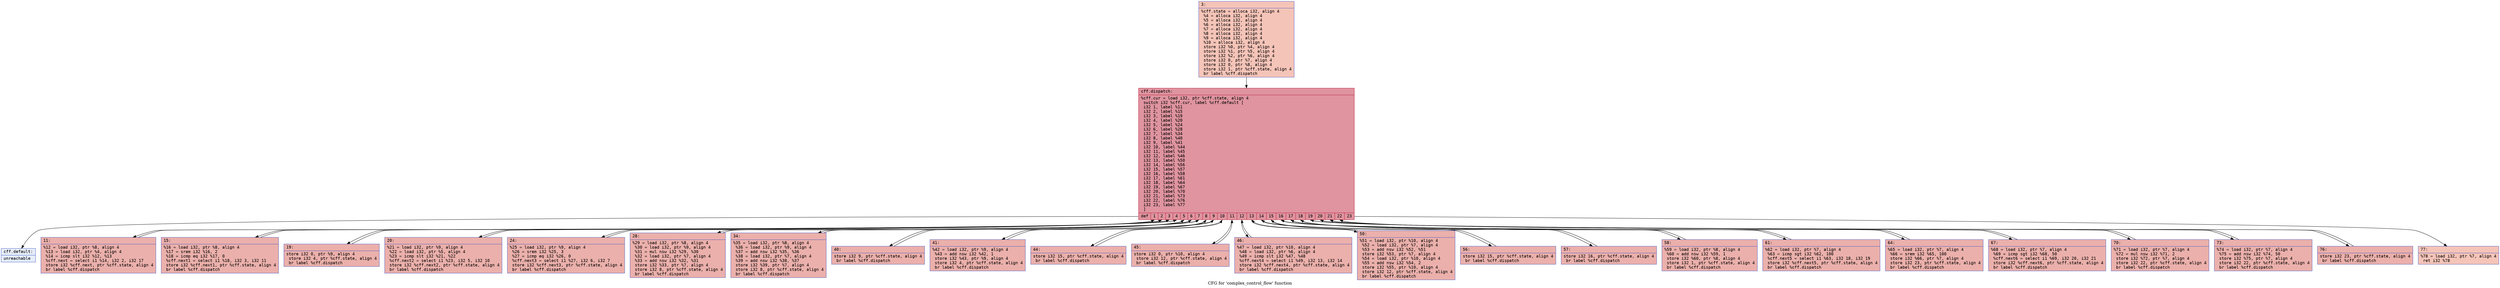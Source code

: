 digraph "CFG for 'complex_control_flow' function" {
	label="CFG for 'complex_control_flow' function";

	Node0x579863474420 [shape=record,color="#3d50c3ff", style=filled, fillcolor="#e97a5f70" fontname="Courier",label="{3:\l|  %cff.state = alloca i32, align 4\l  %4 = alloca i32, align 4\l  %5 = alloca i32, align 4\l  %6 = alloca i32, align 4\l  %7 = alloca i32, align 4\l  %8 = alloca i32, align 4\l  %9 = alloca i32, align 4\l  %10 = alloca i32, align 4\l  store i32 %0, ptr %4, align 4\l  store i32 %1, ptr %5, align 4\l  store i32 %2, ptr %6, align 4\l  store i32 0, ptr %7, align 4\l  store i32 0, ptr %8, align 4\l  store i32 1, ptr %cff.state, align 4\l  br label %cff.dispatch\l}"];
	Node0x579863474420 -> Node0x57986348a0d0;
	Node0x579863474550 [shape=record,color="#3d50c3ff", style=filled, fillcolor="#d24b4070" fontname="Courier",label="{11:\l|  %12 = load i32, ptr %8, align 4\l  %13 = load i32, ptr %4, align 4\l  %14 = icmp slt i32 %12, %13\l  %cff.next = select i1 %14, i32 2, i32 17\l  store i32 %cff.next, ptr %cff.state, align 4\l  br label %cff.dispatch\l}"];
	Node0x579863474550 -> Node0x57986348a0d0;
	Node0x579863477930 [shape=record,color="#3d50c3ff", style=filled, fillcolor="#d24b4070" fontname="Courier",label="{15:\l|  %16 = load i32, ptr %8, align 4\l  %17 = srem i32 %16, 2\l  %18 = icmp eq i32 %17, 0\l  %cff.next1 = select i1 %18, i32 3, i32 11\l  store i32 %cff.next1, ptr %cff.state, align 4\l  br label %cff.dispatch\l}"];
	Node0x579863477930 -> Node0x57986348a0d0;
	Node0x5798634781a0 [shape=record,color="#3d50c3ff", style=filled, fillcolor="#d24b4070" fontname="Courier",label="{19:\l|  store i32 0, ptr %9, align 4\l  store i32 4, ptr %cff.state, align 4\l  br label %cff.dispatch\l}"];
	Node0x5798634781a0 -> Node0x57986348a0d0;
	Node0x5798634783f0 [shape=record,color="#3d50c3ff", style=filled, fillcolor="#d24b4070" fontname="Courier",label="{20:\l|  %21 = load i32, ptr %9, align 4\l  %22 = load i32, ptr %5, align 4\l  %23 = icmp slt i32 %21, %22\l  %cff.next2 = select i1 %23, i32 5, i32 10\l  store i32 %cff.next2, ptr %cff.state, align 4\l  br label %cff.dispatch\l}"];
	Node0x5798634783f0 -> Node0x57986348a0d0;
	Node0x5798634785c0 [shape=record,color="#3d50c3ff", style=filled, fillcolor="#d24b4070" fontname="Courier",label="{24:\l|  %25 = load i32, ptr %9, align 4\l  %26 = srem i32 %25, 3\l  %27 = icmp eq i32 %26, 0\l  %cff.next3 = select i1 %27, i32 6, i32 7\l  store i32 %cff.next3, ptr %cff.state, align 4\l  br label %cff.dispatch\l}"];
	Node0x5798634785c0 -> Node0x57986348a0d0;
	Node0x579863478820 [shape=record,color="#3d50c3ff", style=filled, fillcolor="#d24b4070" fontname="Courier",label="{28:\l|  %29 = load i32, ptr %8, align 4\l  %30 = load i32, ptr %9, align 4\l  %31 = mul nsw i32 %29, %30\l  %32 = load i32, ptr %7, align 4\l  %33 = add nsw i32 %32, %31\l  store i32 %33, ptr %7, align 4\l  store i32 8, ptr %cff.state, align 4\l  br label %cff.dispatch\l}"];
	Node0x579863478820 -> Node0x57986348a0d0;
	Node0x579863478880 [shape=record,color="#3d50c3ff", style=filled, fillcolor="#d24b4070" fontname="Courier",label="{34:\l|  %35 = load i32, ptr %8, align 4\l  %36 = load i32, ptr %9, align 4\l  %37 = add nsw i32 %35, %36\l  %38 = load i32, ptr %7, align 4\l  %39 = add nsw i32 %38, %37\l  store i32 %39, ptr %7, align 4\l  store i32 8, ptr %cff.state, align 4\l  br label %cff.dispatch\l}"];
	Node0x579863478880 -> Node0x57986348a0d0;
	Node0x579863478c80 [shape=record,color="#3d50c3ff", style=filled, fillcolor="#d24b4070" fontname="Courier",label="{40:\l|  store i32 9, ptr %cff.state, align 4\l  br label %cff.dispatch\l}"];
	Node0x579863478c80 -> Node0x57986348a0d0;
	Node0x579863479100 [shape=record,color="#3d50c3ff", style=filled, fillcolor="#d24b4070" fontname="Courier",label="{41:\l|  %42 = load i32, ptr %9, align 4\l  %43 = add nsw i32 %42, 1\l  store i32 %43, ptr %9, align 4\l  store i32 4, ptr %cff.state, align 4\l  br label %cff.dispatch\l}"];
	Node0x579863479100 -> Node0x57986348a0d0;
	Node0x579863478620 [shape=record,color="#3d50c3ff", style=filled, fillcolor="#d24b4070" fontname="Courier",label="{44:\l|  store i32 15, ptr %cff.state, align 4\l  br label %cff.dispatch\l}"];
	Node0x579863478620 -> Node0x57986348a0d0;
	Node0x579863478200 [shape=record,color="#3d50c3ff", style=filled, fillcolor="#d24b4070" fontname="Courier",label="{45:\l|  store i32 0, ptr %10, align 4\l  store i32 12, ptr %cff.state, align 4\l  br label %cff.dispatch\l}"];
	Node0x579863478200 -> Node0x57986348a0d0;
	Node0x57986347a030 [shape=record,color="#3d50c3ff", style=filled, fillcolor="#d24b4070" fontname="Courier",label="{46:\l|  %47 = load i32, ptr %10, align 4\l  %48 = load i32, ptr %6, align 4\l  %49 = icmp slt i32 %47, %48\l  %cff.next4 = select i1 %49, i32 13, i32 14\l  store i32 %cff.next4, ptr %cff.state, align 4\l  br label %cff.dispatch\l}"];
	Node0x57986347a030 -> Node0x57986348a0d0;
	Node0x57986347aaa0 [shape=record,color="#3d50c3ff", style=filled, fillcolor="#d24b4070" fontname="Courier",label="{50:\l|  %51 = load i32, ptr %10, align 4\l  %52 = load i32, ptr %7, align 4\l  %53 = add nsw i32 %52, %51\l  store i32 %53, ptr %7, align 4\l  %54 = load i32, ptr %10, align 4\l  %55 = add nsw i32 %54, 2\l  store i32 %55, ptr %10, align 4\l  store i32 12, ptr %cff.state, align 4\l  br label %cff.dispatch\l}"];
	Node0x57986347aaa0 -> Node0x57986348a0d0;
	Node0x57986347ab00 [shape=record,color="#3d50c3ff", style=filled, fillcolor="#d24b4070" fontname="Courier",label="{56:\l|  store i32 15, ptr %cff.state, align 4\l  br label %cff.dispatch\l}"];
	Node0x57986347ab00 -> Node0x57986348a0d0;
	Node0x579863479ec0 [shape=record,color="#3d50c3ff", style=filled, fillcolor="#d24b4070" fontname="Courier",label="{57:\l|  store i32 16, ptr %cff.state, align 4\l  br label %cff.dispatch\l}"];
	Node0x579863479ec0 -> Node0x57986348a0d0;
	Node0x57986347b210 [shape=record,color="#3d50c3ff", style=filled, fillcolor="#d24b4070" fontname="Courier",label="{58:\l|  %59 = load i32, ptr %8, align 4\l  %60 = add nsw i32 %59, 1\l  store i32 %60, ptr %8, align 4\l  store i32 1, ptr %cff.state, align 4\l  br label %cff.dispatch\l}"];
	Node0x57986347b210 -> Node0x57986348a0d0;
	Node0x579863477990 [shape=record,color="#3d50c3ff", style=filled, fillcolor="#d24b4070" fontname="Courier",label="{61:\l|  %62 = load i32, ptr %7, align 4\l  %63 = icmp sgt i32 %62, 100\l  %cff.next5 = select i1 %63, i32 18, i32 19\l  store i32 %cff.next5, ptr %cff.state, align 4\l  br label %cff.dispatch\l}"];
	Node0x579863477990 -> Node0x57986348a0d0;
	Node0x57986347b700 [shape=record,color="#3d50c3ff", style=filled, fillcolor="#d24b4070" fontname="Courier",label="{64:\l|  %65 = load i32, ptr %7, align 4\l  %66 = srem i32 %65, 100\l  store i32 %66, ptr %7, align 4\l  store i32 23, ptr %cff.state, align 4\l  br label %cff.dispatch\l}"];
	Node0x57986347b700 -> Node0x57986348a0d0;
	Node0x57986347b760 [shape=record,color="#3d50c3ff", style=filled, fillcolor="#d24b4070" fontname="Courier",label="{67:\l|  %68 = load i32, ptr %7, align 4\l  %69 = icmp sgt i32 %68, 50\l  %cff.next6 = select i1 %69, i32 20, i32 21\l  store i32 %cff.next6, ptr %cff.state, align 4\l  br label %cff.dispatch\l}"];
	Node0x57986347b760 -> Node0x57986348a0d0;
	Node0x57986347bc70 [shape=record,color="#3d50c3ff", style=filled, fillcolor="#d24b4070" fontname="Courier",label="{70:\l|  %71 = load i32, ptr %7, align 4\l  %72 = mul nsw i32 %71, 2\l  store i32 %72, ptr %7, align 4\l  store i32 22, ptr %cff.state, align 4\l  br label %cff.dispatch\l}"];
	Node0x57986347bc70 -> Node0x57986348a0d0;
	Node0x57986347bcd0 [shape=record,color="#3d50c3ff", style=filled, fillcolor="#d24b4070" fontname="Courier",label="{73:\l|  %74 = load i32, ptr %7, align 4\l  %75 = add nsw i32 %74, 50\l  store i32 %75, ptr %7, align 4\l  store i32 22, ptr %cff.state, align 4\l  br label %cff.dispatch\l}"];
	Node0x57986347bcd0 -> Node0x57986348a0d0;
	Node0x57986347bfd0 [shape=record,color="#3d50c3ff", style=filled, fillcolor="#d24b4070" fontname="Courier",label="{76:\l|  store i32 23, ptr %cff.state, align 4\l  br label %cff.dispatch\l}"];
	Node0x57986347bfd0 -> Node0x57986348a0d0;
	Node0x57986347ba60 [shape=record,color="#3d50c3ff", style=filled, fillcolor="#e97a5f70" fontname="Courier",label="{77:\l|  %78 = load i32, ptr %7, align 4\l  ret i32 %78\l}"];
	Node0x57986348a0d0 [shape=record,color="#b70d28ff", style=filled, fillcolor="#b70d2870" fontname="Courier",label="{cff.dispatch:\l|  %cff.cur = load i32, ptr %cff.state, align 4\l  switch i32 %cff.cur, label %cff.default [\l    i32 1, label %11\l    i32 2, label %15\l    i32 3, label %19\l    i32 4, label %20\l    i32 5, label %24\l    i32 6, label %28\l    i32 7, label %34\l    i32 8, label %40\l    i32 9, label %41\l    i32 10, label %44\l    i32 11, label %45\l    i32 12, label %46\l    i32 13, label %50\l    i32 14, label %56\l    i32 15, label %57\l    i32 16, label %58\l    i32 17, label %61\l    i32 18, label %64\l    i32 19, label %67\l    i32 20, label %70\l    i32 21, label %73\l    i32 22, label %76\l    i32 23, label %77\l  ]\l|{<s0>def|<s1>1|<s2>2|<s3>3|<s4>4|<s5>5|<s6>6|<s7>7|<s8>8|<s9>9|<s10>10|<s11>11|<s12>12|<s13>13|<s14>14|<s15>15|<s16>16|<s17>17|<s18>18|<s19>19|<s20>20|<s21>21|<s22>22|<s23>23}}"];
	Node0x57986348a0d0:s0 -> Node0x57986348a130;
	Node0x57986348a0d0:s1 -> Node0x579863474550;
	Node0x57986348a0d0:s2 -> Node0x579863477930;
	Node0x57986348a0d0:s3 -> Node0x5798634781a0;
	Node0x57986348a0d0:s4 -> Node0x5798634783f0;
	Node0x57986348a0d0:s5 -> Node0x5798634785c0;
	Node0x57986348a0d0:s6 -> Node0x579863478820;
	Node0x57986348a0d0:s7 -> Node0x579863478880;
	Node0x57986348a0d0:s8 -> Node0x579863478c80;
	Node0x57986348a0d0:s9 -> Node0x579863479100;
	Node0x57986348a0d0:s10 -> Node0x579863478620;
	Node0x57986348a0d0:s11 -> Node0x579863478200;
	Node0x57986348a0d0:s12 -> Node0x57986347a030;
	Node0x57986348a0d0:s13 -> Node0x57986347aaa0;
	Node0x57986348a0d0:s14 -> Node0x57986347ab00;
	Node0x57986348a0d0:s15 -> Node0x579863479ec0;
	Node0x57986348a0d0:s16 -> Node0x57986347b210;
	Node0x57986348a0d0:s17 -> Node0x579863477990;
	Node0x57986348a0d0:s18 -> Node0x57986347b700;
	Node0x57986348a0d0:s19 -> Node0x57986347b760;
	Node0x57986348a0d0:s20 -> Node0x57986347bc70;
	Node0x57986348a0d0:s21 -> Node0x57986347bcd0;
	Node0x57986348a0d0:s22 -> Node0x57986347bfd0;
	Node0x57986348a0d0:s23 -> Node0x57986347ba60;
	Node0x57986348a130 [shape=record,color="#3d50c3ff", style=filled, fillcolor="#c7d7f070" fontname="Courier",label="{cff.default:\l|  unreachable\l}"];
}
